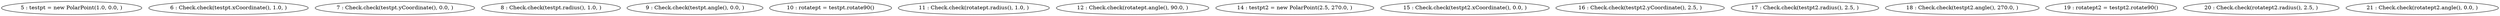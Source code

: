 digraph G {
"5 : testpt = new PolarPoint(1.0, 0.0, )"
"6 : Check.check(testpt.xCoordinate(), 1.0, )"
"7 : Check.check(testpt.yCoordinate(), 0.0, )"
"8 : Check.check(testpt.radius(), 1.0, )"
"9 : Check.check(testpt.angle(), 0.0, )"
"10 : rotatept = testpt.rotate90()"
"11 : Check.check(rotatept.radius(), 1.0, )"
"12 : Check.check(rotatept.angle(), 90.0, )"
"14 : testpt2 = new PolarPoint(2.5, 270.0, )"
"15 : Check.check(testpt2.xCoordinate(), 0.0, )"
"16 : Check.check(testpt2.yCoordinate(), 2.5, )"
"17 : Check.check(testpt2.radius(), 2.5, )"
"18 : Check.check(testpt2.angle(), 270.0, )"
"19 : rotatept2 = testpt2.rotate90()"
"20 : Check.check(rotatept2.radius(), 2.5, )"
"21 : Check.check(rotatept2.angle(), 0.0, )"
}